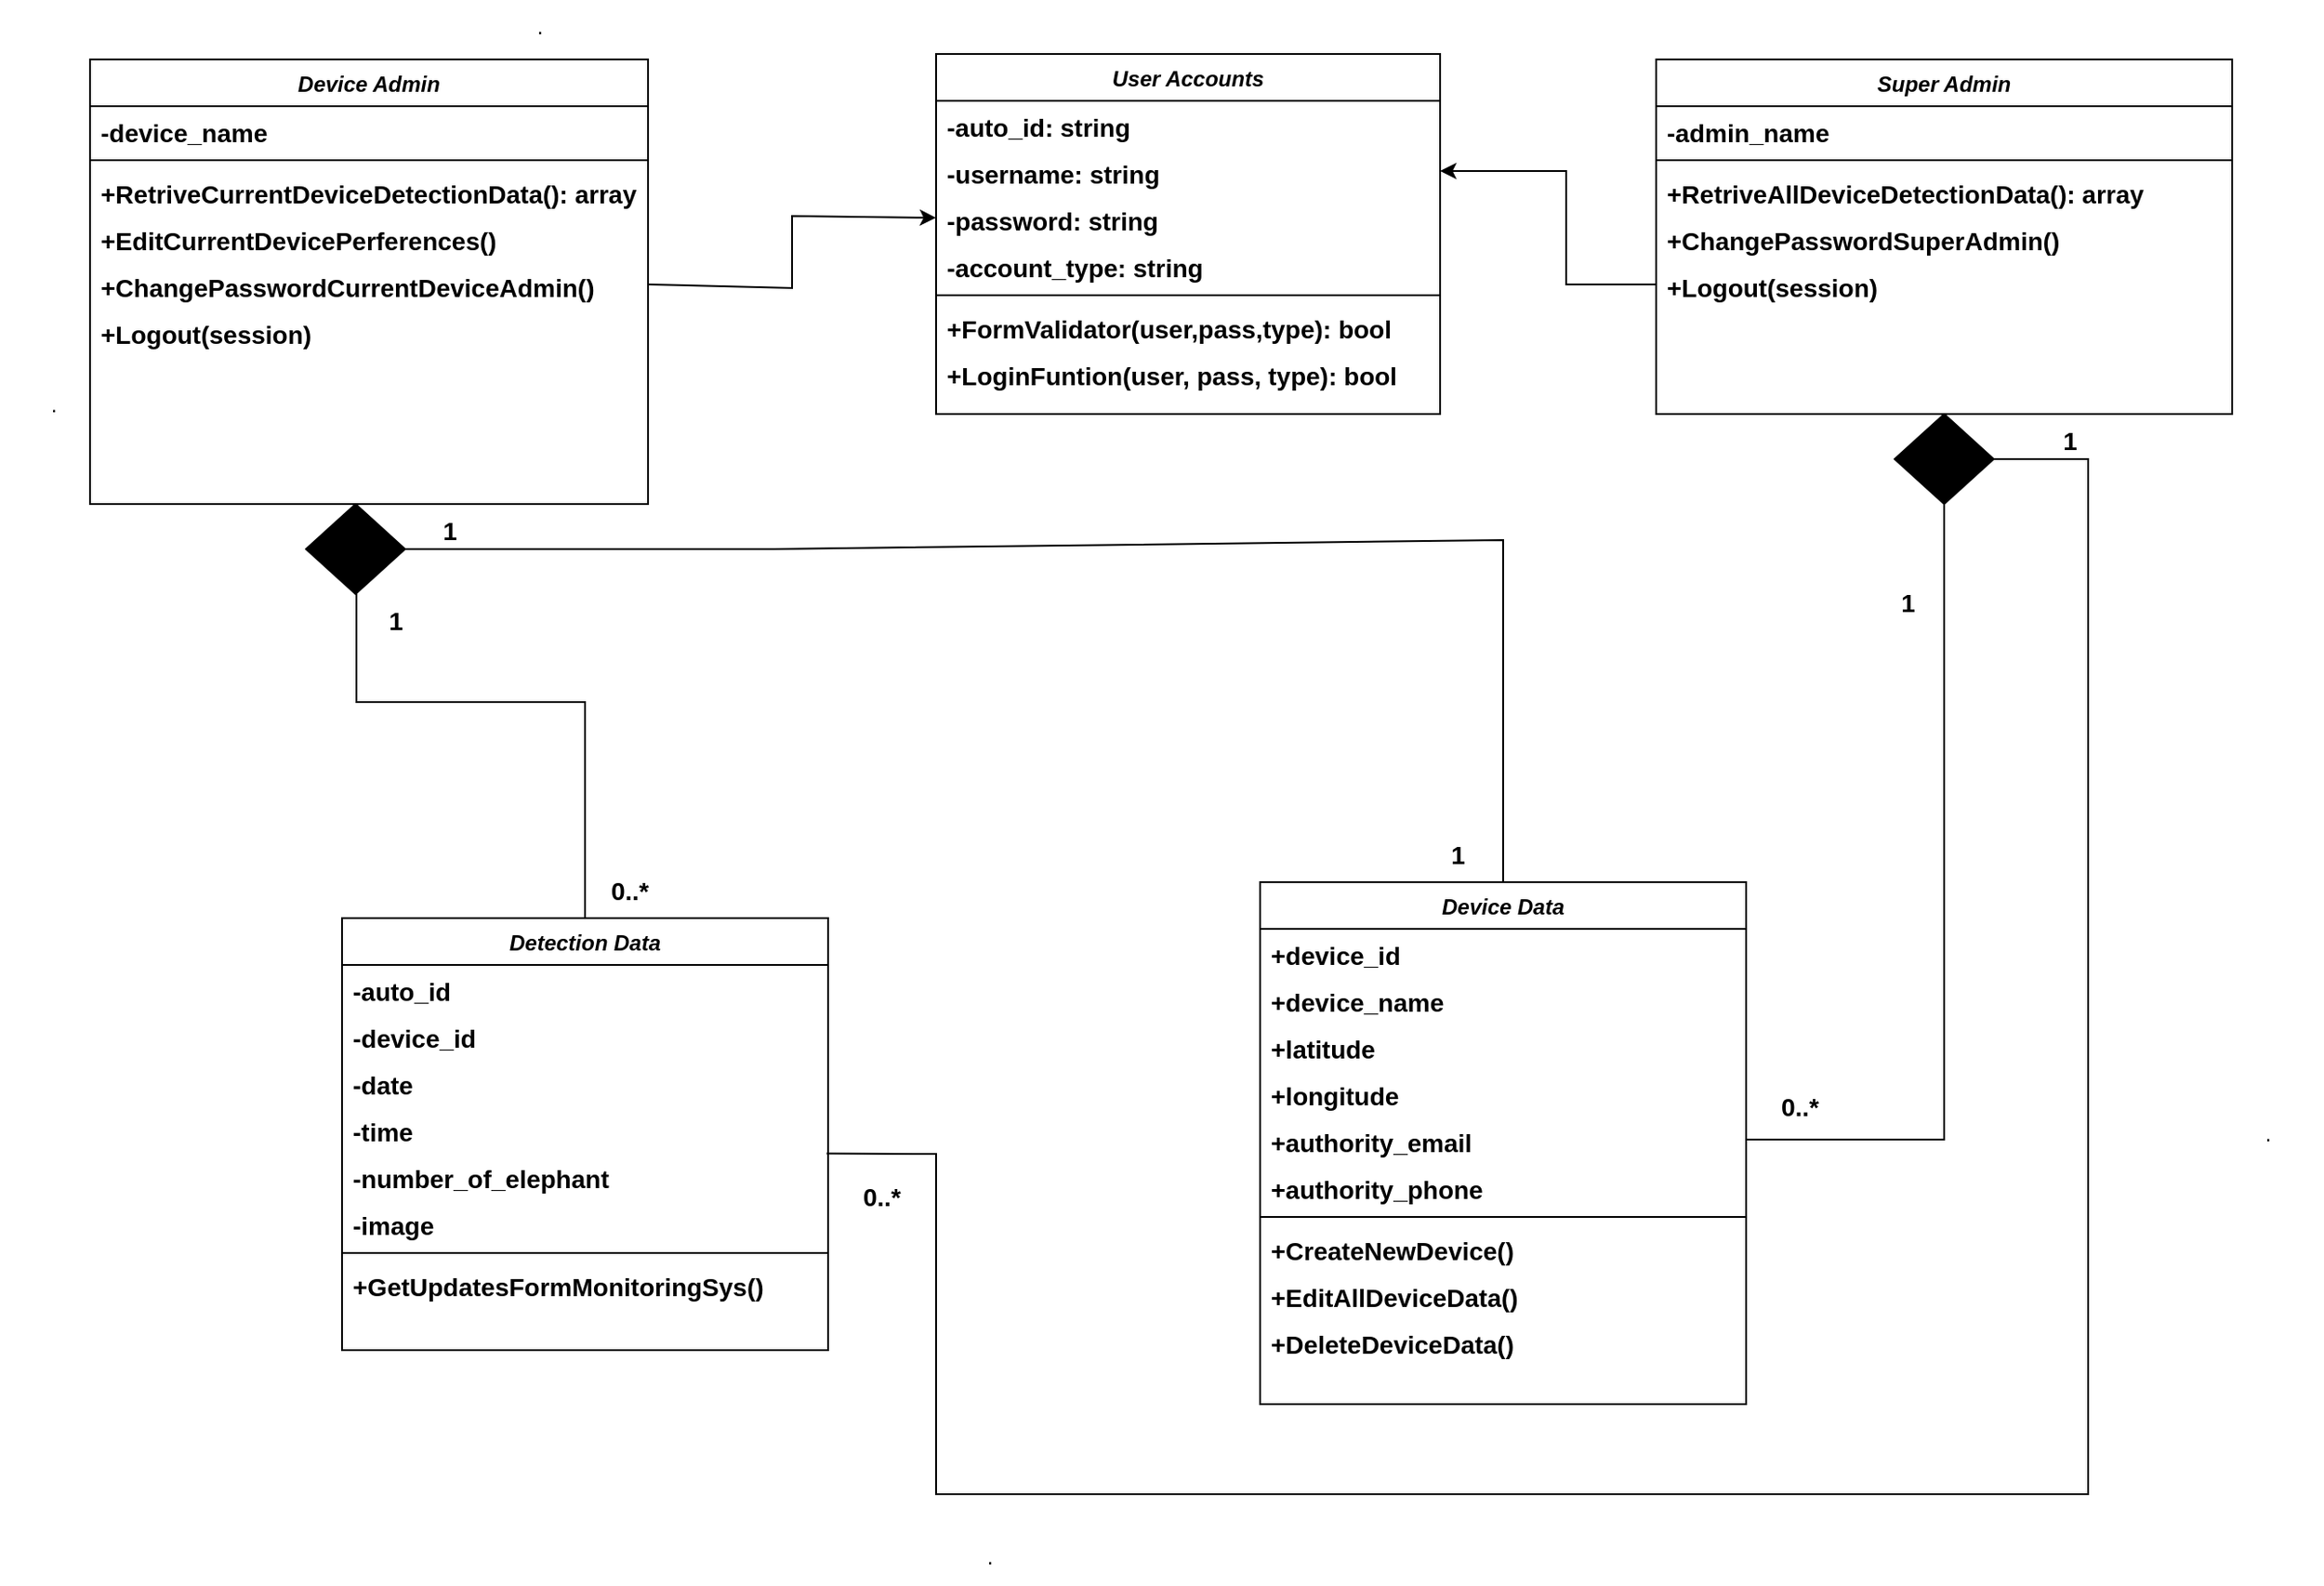 <mxfile version="21.1.7" type="device">
  <diagram id="C5RBs43oDa-KdzZeNtuy" name="Page-1">
    <mxGraphModel dx="2547" dy="851" grid="1" gridSize="10" guides="1" tooltips="1" connect="1" arrows="1" fold="1" page="1" pageScale="1" pageWidth="827" pageHeight="1169" math="0" shadow="0">
      <root>
        <mxCell id="WIyWlLk6GJQsqaUBKTNV-0" />
        <mxCell id="WIyWlLk6GJQsqaUBKTNV-1" parent="WIyWlLk6GJQsqaUBKTNV-0" />
        <mxCell id="zkfFHV4jXpPFQw0GAbJ--0" value="User Accounts" style="swimlane;fontStyle=3;align=center;verticalAlign=top;childLayout=stackLayout;horizontal=1;startSize=26;horizontalStack=0;resizeParent=1;resizeLast=0;collapsible=1;marginBottom=0;rounded=0;shadow=0;strokeWidth=1;" parent="WIyWlLk6GJQsqaUBKTNV-1" vertex="1">
          <mxGeometry x="200" y="120" width="280" height="200" as="geometry">
            <mxRectangle x="230" y="140" width="160" height="26" as="alternateBounds" />
          </mxGeometry>
        </mxCell>
        <mxCell id="zkfFHV4jXpPFQw0GAbJ--1" value="-auto_id: string" style="text;align=left;verticalAlign=top;spacingLeft=4;spacingRight=4;overflow=hidden;rotatable=0;points=[[0,0.5],[1,0.5]];portConstraint=eastwest;fontSize=14;fontStyle=1" parent="zkfFHV4jXpPFQw0GAbJ--0" vertex="1">
          <mxGeometry y="26" width="280" height="26" as="geometry" />
        </mxCell>
        <mxCell id="0xTA4hQI_UDVPyJI7vCg-20" value="-username: string" style="text;align=left;verticalAlign=top;spacingLeft=4;spacingRight=4;overflow=hidden;rotatable=0;points=[[0,0.5],[1,0.5]];portConstraint=eastwest;fontSize=14;fontStyle=1" vertex="1" parent="zkfFHV4jXpPFQw0GAbJ--0">
          <mxGeometry y="52" width="280" height="26" as="geometry" />
        </mxCell>
        <mxCell id="zkfFHV4jXpPFQw0GAbJ--2" value="-password: string" style="text;align=left;verticalAlign=top;spacingLeft=4;spacingRight=4;overflow=hidden;rotatable=0;points=[[0,0.5],[1,0.5]];portConstraint=eastwest;rounded=0;shadow=0;html=0;fontStyle=1;fontSize=14;" parent="zkfFHV4jXpPFQw0GAbJ--0" vertex="1">
          <mxGeometry y="78" width="280" height="26" as="geometry" />
        </mxCell>
        <mxCell id="zkfFHV4jXpPFQw0GAbJ--3" value="-account_type: string" style="text;align=left;verticalAlign=top;spacingLeft=4;spacingRight=4;overflow=hidden;rotatable=0;points=[[0,0.5],[1,0.5]];portConstraint=eastwest;rounded=0;shadow=0;html=0;fontSize=14;fontStyle=1" parent="zkfFHV4jXpPFQw0GAbJ--0" vertex="1">
          <mxGeometry y="104" width="280" height="26" as="geometry" />
        </mxCell>
        <mxCell id="zkfFHV4jXpPFQw0GAbJ--4" value="" style="line;html=1;strokeWidth=1;align=left;verticalAlign=middle;spacingTop=-1;spacingLeft=3;spacingRight=3;rotatable=0;labelPosition=right;points=[];portConstraint=eastwest;" parent="zkfFHV4jXpPFQw0GAbJ--0" vertex="1">
          <mxGeometry y="130" width="280" height="8" as="geometry" />
        </mxCell>
        <mxCell id="0xTA4hQI_UDVPyJI7vCg-0" value="+FormValidator(user,pass,type): bool" style="text;align=left;verticalAlign=top;spacingLeft=4;spacingRight=4;overflow=hidden;rotatable=0;points=[[0,0.5],[1,0.5]];portConstraint=eastwest;fontSize=14;fontStyle=1" vertex="1" parent="zkfFHV4jXpPFQw0GAbJ--0">
          <mxGeometry y="138" width="280" height="26" as="geometry" />
        </mxCell>
        <mxCell id="zkfFHV4jXpPFQw0GAbJ--5" value="+LoginFuntion(user, pass, type): bool" style="text;align=left;verticalAlign=top;spacingLeft=4;spacingRight=4;overflow=hidden;rotatable=0;points=[[0,0.5],[1,0.5]];portConstraint=eastwest;fontSize=14;fontStyle=1" parent="zkfFHV4jXpPFQw0GAbJ--0" vertex="1">
          <mxGeometry y="164" width="280" height="26" as="geometry" />
        </mxCell>
        <mxCell id="0xTA4hQI_UDVPyJI7vCg-2" value="Super Admin" style="swimlane;fontStyle=3;align=center;verticalAlign=top;childLayout=stackLayout;horizontal=1;startSize=26;horizontalStack=0;resizeParent=1;resizeLast=0;collapsible=1;marginBottom=0;rounded=0;shadow=0;strokeWidth=1;" vertex="1" parent="WIyWlLk6GJQsqaUBKTNV-1">
          <mxGeometry x="600" y="123" width="320" height="197" as="geometry">
            <mxRectangle x="230" y="140" width="160" height="26" as="alternateBounds" />
          </mxGeometry>
        </mxCell>
        <mxCell id="0xTA4hQI_UDVPyJI7vCg-3" value="-admin_name" style="text;align=left;verticalAlign=top;spacingLeft=4;spacingRight=4;overflow=hidden;rotatable=0;points=[[0,0.5],[1,0.5]];portConstraint=eastwest;fontSize=14;fontStyle=1" vertex="1" parent="0xTA4hQI_UDVPyJI7vCg-2">
          <mxGeometry y="26" width="320" height="26" as="geometry" />
        </mxCell>
        <mxCell id="0xTA4hQI_UDVPyJI7vCg-6" value="" style="line;html=1;strokeWidth=1;align=left;verticalAlign=middle;spacingTop=-1;spacingLeft=3;spacingRight=3;rotatable=0;labelPosition=right;points=[];portConstraint=eastwest;" vertex="1" parent="0xTA4hQI_UDVPyJI7vCg-2">
          <mxGeometry y="52" width="320" height="8" as="geometry" />
        </mxCell>
        <mxCell id="0xTA4hQI_UDVPyJI7vCg-74" value="+RetriveAllDeviceDetectionData(): array" style="text;align=left;verticalAlign=top;spacingLeft=4;spacingRight=4;overflow=hidden;rotatable=0;points=[[0,0.5],[1,0.5]];portConstraint=eastwest;fontSize=14;fontStyle=1" vertex="1" parent="0xTA4hQI_UDVPyJI7vCg-2">
          <mxGeometry y="60" width="320" height="26" as="geometry" />
        </mxCell>
        <mxCell id="0xTA4hQI_UDVPyJI7vCg-66" value="+ChangePasswordSuperAdmin()" style="text;align=left;verticalAlign=top;spacingLeft=4;spacingRight=4;overflow=hidden;rotatable=0;points=[[0,0.5],[1,0.5]];portConstraint=eastwest;fontSize=14;fontStyle=1" vertex="1" parent="0xTA4hQI_UDVPyJI7vCg-2">
          <mxGeometry y="86" width="320" height="26" as="geometry" />
        </mxCell>
        <mxCell id="0xTA4hQI_UDVPyJI7vCg-9" value="+Logout(session)" style="text;align=left;verticalAlign=top;spacingLeft=4;spacingRight=4;overflow=hidden;rotatable=0;points=[[0,0.5],[1,0.5]];portConstraint=eastwest;fontSize=14;fontStyle=1" vertex="1" parent="0xTA4hQI_UDVPyJI7vCg-2">
          <mxGeometry y="112" width="320" height="26" as="geometry" />
        </mxCell>
        <mxCell id="0xTA4hQI_UDVPyJI7vCg-10" value="Device Data" style="swimlane;fontStyle=3;align=center;verticalAlign=top;childLayout=stackLayout;horizontal=1;startSize=26;horizontalStack=0;resizeParent=1;resizeLast=0;collapsible=1;marginBottom=0;rounded=0;shadow=0;strokeWidth=1;" vertex="1" parent="WIyWlLk6GJQsqaUBKTNV-1">
          <mxGeometry x="380" y="580" width="270" height="290" as="geometry">
            <mxRectangle x="230" y="140" width="160" height="26" as="alternateBounds" />
          </mxGeometry>
        </mxCell>
        <mxCell id="0xTA4hQI_UDVPyJI7vCg-46" value="+device_id" style="text;align=left;verticalAlign=top;spacingLeft=4;spacingRight=4;overflow=hidden;rotatable=0;points=[[0,0.5],[1,0.5]];portConstraint=eastwest;fontSize=14;fontStyle=1" vertex="1" parent="0xTA4hQI_UDVPyJI7vCg-10">
          <mxGeometry y="26" width="270" height="26" as="geometry" />
        </mxCell>
        <mxCell id="0xTA4hQI_UDVPyJI7vCg-12" value="+device_name" style="text;align=left;verticalAlign=top;spacingLeft=4;spacingRight=4;overflow=hidden;rotatable=0;points=[[0,0.5],[1,0.5]];portConstraint=eastwest;rounded=0;shadow=0;html=0;fontStyle=1;fontSize=14;" vertex="1" parent="0xTA4hQI_UDVPyJI7vCg-10">
          <mxGeometry y="52" width="270" height="26" as="geometry" />
        </mxCell>
        <mxCell id="0xTA4hQI_UDVPyJI7vCg-13" value="+latitude" style="text;align=left;verticalAlign=top;spacingLeft=4;spacingRight=4;overflow=hidden;rotatable=0;points=[[0,0.5],[1,0.5]];portConstraint=eastwest;rounded=0;shadow=0;html=0;fontSize=14;fontStyle=1" vertex="1" parent="0xTA4hQI_UDVPyJI7vCg-10">
          <mxGeometry y="78" width="270" height="26" as="geometry" />
        </mxCell>
        <mxCell id="0xTA4hQI_UDVPyJI7vCg-22" value="+longitude" style="text;align=left;verticalAlign=top;spacingLeft=4;spacingRight=4;overflow=hidden;rotatable=0;points=[[0,0.5],[1,0.5]];portConstraint=eastwest;rounded=0;shadow=0;html=0;fontSize=14;fontStyle=1" vertex="1" parent="0xTA4hQI_UDVPyJI7vCg-10">
          <mxGeometry y="104" width="270" height="26" as="geometry" />
        </mxCell>
        <mxCell id="0xTA4hQI_UDVPyJI7vCg-23" value="+authority_email" style="text;align=left;verticalAlign=top;spacingLeft=4;spacingRight=4;overflow=hidden;rotatable=0;points=[[0,0.5],[1,0.5]];portConstraint=eastwest;rounded=0;shadow=0;html=0;fontSize=14;fontStyle=1" vertex="1" parent="0xTA4hQI_UDVPyJI7vCg-10">
          <mxGeometry y="130" width="270" height="26" as="geometry" />
        </mxCell>
        <mxCell id="0xTA4hQI_UDVPyJI7vCg-21" value="+authority_phone" style="text;align=left;verticalAlign=top;spacingLeft=4;spacingRight=4;overflow=hidden;rotatable=0;points=[[0,0.5],[1,0.5]];portConstraint=eastwest;rounded=0;shadow=0;html=0;fontSize=14;fontStyle=1" vertex="1" parent="0xTA4hQI_UDVPyJI7vCg-10">
          <mxGeometry y="156" width="270" height="26" as="geometry" />
        </mxCell>
        <mxCell id="0xTA4hQI_UDVPyJI7vCg-14" value="" style="line;html=1;strokeWidth=1;align=left;verticalAlign=middle;spacingTop=-1;spacingLeft=3;spacingRight=3;rotatable=0;labelPosition=right;points=[];portConstraint=eastwest;" vertex="1" parent="0xTA4hQI_UDVPyJI7vCg-10">
          <mxGeometry y="182" width="270" height="8" as="geometry" />
        </mxCell>
        <mxCell id="0xTA4hQI_UDVPyJI7vCg-7" value="+CreateNewDevice()" style="text;align=left;verticalAlign=top;spacingLeft=4;spacingRight=4;overflow=hidden;rotatable=0;points=[[0,0.5],[1,0.5]];portConstraint=eastwest;fontSize=14;fontStyle=1" vertex="1" parent="0xTA4hQI_UDVPyJI7vCg-10">
          <mxGeometry y="190" width="270" height="26" as="geometry" />
        </mxCell>
        <mxCell id="0xTA4hQI_UDVPyJI7vCg-8" value="+EditAllDeviceData()&#xa;" style="text;align=left;verticalAlign=top;spacingLeft=4;spacingRight=4;overflow=hidden;rotatable=0;points=[[0,0.5],[1,0.5]];portConstraint=eastwest;fontSize=14;fontStyle=1" vertex="1" parent="0xTA4hQI_UDVPyJI7vCg-10">
          <mxGeometry y="216" width="270" height="26" as="geometry" />
        </mxCell>
        <mxCell id="0xTA4hQI_UDVPyJI7vCg-73" value="+DeleteDeviceData()" style="text;align=left;verticalAlign=top;spacingLeft=4;spacingRight=4;overflow=hidden;rotatable=0;points=[[0,0.5],[1,0.5]];portConstraint=eastwest;fontSize=14;fontStyle=1" vertex="1" parent="0xTA4hQI_UDVPyJI7vCg-10">
          <mxGeometry y="242" width="270" height="26" as="geometry" />
        </mxCell>
        <mxCell id="0xTA4hQI_UDVPyJI7vCg-24" value="Detection Data" style="swimlane;fontStyle=3;align=center;verticalAlign=top;childLayout=stackLayout;horizontal=1;startSize=26;horizontalStack=0;resizeParent=1;resizeLast=0;collapsible=1;marginBottom=0;rounded=0;shadow=0;strokeWidth=1;" vertex="1" parent="WIyWlLk6GJQsqaUBKTNV-1">
          <mxGeometry x="-130" y="600" width="270" height="240" as="geometry">
            <mxRectangle x="230" y="140" width="160" height="26" as="alternateBounds" />
          </mxGeometry>
        </mxCell>
        <mxCell id="0xTA4hQI_UDVPyJI7vCg-25" value="-auto_id" style="text;align=left;verticalAlign=top;spacingLeft=4;spacingRight=4;overflow=hidden;rotatable=0;points=[[0,0.5],[1,0.5]];portConstraint=eastwest;fontSize=14;fontStyle=1" vertex="1" parent="0xTA4hQI_UDVPyJI7vCg-24">
          <mxGeometry y="26" width="270" height="26" as="geometry" />
        </mxCell>
        <mxCell id="0xTA4hQI_UDVPyJI7vCg-26" value="-device_id" style="text;align=left;verticalAlign=top;spacingLeft=4;spacingRight=4;overflow=hidden;rotatable=0;points=[[0,0.5],[1,0.5]];portConstraint=eastwest;rounded=0;shadow=0;html=0;fontStyle=1;fontSize=14;" vertex="1" parent="0xTA4hQI_UDVPyJI7vCg-24">
          <mxGeometry y="52" width="270" height="26" as="geometry" />
        </mxCell>
        <mxCell id="0xTA4hQI_UDVPyJI7vCg-27" value="-date" style="text;align=left;verticalAlign=top;spacingLeft=4;spacingRight=4;overflow=hidden;rotatable=0;points=[[0,0.5],[1,0.5]];portConstraint=eastwest;rounded=0;shadow=0;html=0;fontSize=14;fontStyle=1" vertex="1" parent="0xTA4hQI_UDVPyJI7vCg-24">
          <mxGeometry y="78" width="270" height="26" as="geometry" />
        </mxCell>
        <mxCell id="0xTA4hQI_UDVPyJI7vCg-28" value="-time" style="text;align=left;verticalAlign=top;spacingLeft=4;spacingRight=4;overflow=hidden;rotatable=0;points=[[0,0.5],[1,0.5]];portConstraint=eastwest;rounded=0;shadow=0;html=0;fontSize=14;fontStyle=1" vertex="1" parent="0xTA4hQI_UDVPyJI7vCg-24">
          <mxGeometry y="104" width="270" height="26" as="geometry" />
        </mxCell>
        <mxCell id="0xTA4hQI_UDVPyJI7vCg-29" value="-number_of_elephant" style="text;align=left;verticalAlign=top;spacingLeft=4;spacingRight=4;overflow=hidden;rotatable=0;points=[[0,0.5],[1,0.5]];portConstraint=eastwest;rounded=0;shadow=0;html=0;fontSize=14;fontStyle=1" vertex="1" parent="0xTA4hQI_UDVPyJI7vCg-24">
          <mxGeometry y="130" width="270" height="26" as="geometry" />
        </mxCell>
        <mxCell id="0xTA4hQI_UDVPyJI7vCg-30" value="-image" style="text;align=left;verticalAlign=top;spacingLeft=4;spacingRight=4;overflow=hidden;rotatable=0;points=[[0,0.5],[1,0.5]];portConstraint=eastwest;rounded=0;shadow=0;html=0;fontSize=14;fontStyle=1" vertex="1" parent="0xTA4hQI_UDVPyJI7vCg-24">
          <mxGeometry y="156" width="270" height="26" as="geometry" />
        </mxCell>
        <mxCell id="0xTA4hQI_UDVPyJI7vCg-31" value="" style="line;html=1;strokeWidth=1;align=left;verticalAlign=middle;spacingTop=-1;spacingLeft=3;spacingRight=3;rotatable=0;labelPosition=right;points=[];portConstraint=eastwest;" vertex="1" parent="0xTA4hQI_UDVPyJI7vCg-24">
          <mxGeometry y="182" width="270" height="8" as="geometry" />
        </mxCell>
        <mxCell id="0xTA4hQI_UDVPyJI7vCg-63" value="+GetUpdatesFormMonitoringSys()" style="text;align=left;verticalAlign=top;spacingLeft=4;spacingRight=4;overflow=hidden;rotatable=0;points=[[0,0.5],[1,0.5]];portConstraint=eastwest;fontSize=14;fontStyle=1" vertex="1" parent="0xTA4hQI_UDVPyJI7vCg-24">
          <mxGeometry y="190" width="270" height="26" as="geometry" />
        </mxCell>
        <mxCell id="0xTA4hQI_UDVPyJI7vCg-47" value="Device Admin" style="swimlane;fontStyle=3;align=center;verticalAlign=top;childLayout=stackLayout;horizontal=1;startSize=26;horizontalStack=0;resizeParent=1;resizeLast=0;collapsible=1;marginBottom=0;rounded=0;shadow=0;strokeWidth=1;" vertex="1" parent="WIyWlLk6GJQsqaUBKTNV-1">
          <mxGeometry x="-270" y="123" width="310" height="247" as="geometry">
            <mxRectangle x="230" y="140" width="160" height="26" as="alternateBounds" />
          </mxGeometry>
        </mxCell>
        <mxCell id="0xTA4hQI_UDVPyJI7vCg-49" value="-device_name" style="text;align=left;verticalAlign=top;spacingLeft=4;spacingRight=4;overflow=hidden;rotatable=0;points=[[0,0.5],[1,0.5]];portConstraint=eastwest;rounded=0;shadow=0;html=0;fontStyle=1;fontSize=14;" vertex="1" parent="0xTA4hQI_UDVPyJI7vCg-47">
          <mxGeometry y="26" width="310" height="26" as="geometry" />
        </mxCell>
        <mxCell id="0xTA4hQI_UDVPyJI7vCg-54" value="" style="line;html=1;strokeWidth=1;align=left;verticalAlign=middle;spacingTop=-1;spacingLeft=3;spacingRight=3;rotatable=0;labelPosition=right;points=[];portConstraint=eastwest;" vertex="1" parent="0xTA4hQI_UDVPyJI7vCg-47">
          <mxGeometry y="52" width="310" height="8" as="geometry" />
        </mxCell>
        <mxCell id="0xTA4hQI_UDVPyJI7vCg-55" value="+RetriveCurrentDeviceDetectionData(): array" style="text;align=left;verticalAlign=top;spacingLeft=4;spacingRight=4;overflow=hidden;rotatable=0;points=[[0,0.5],[1,0.5]];portConstraint=eastwest;fontSize=14;fontStyle=1" vertex="1" parent="0xTA4hQI_UDVPyJI7vCg-47">
          <mxGeometry y="60" width="310" height="26" as="geometry" />
        </mxCell>
        <mxCell id="0xTA4hQI_UDVPyJI7vCg-56" value="+EditCurrentDevicePerferences()" style="text;align=left;verticalAlign=top;spacingLeft=4;spacingRight=4;overflow=hidden;rotatable=0;points=[[0,0.5],[1,0.5]];portConstraint=eastwest;fontSize=14;fontStyle=1" vertex="1" parent="0xTA4hQI_UDVPyJI7vCg-47">
          <mxGeometry y="86" width="310" height="26" as="geometry" />
        </mxCell>
        <mxCell id="0xTA4hQI_UDVPyJI7vCg-67" value="+ChangePasswordCurrentDeviceAdmin()" style="text;align=left;verticalAlign=top;spacingLeft=4;spacingRight=4;overflow=hidden;rotatable=0;points=[[0,0.5],[1,0.5]];portConstraint=eastwest;fontSize=14;fontStyle=1" vertex="1" parent="0xTA4hQI_UDVPyJI7vCg-47">
          <mxGeometry y="112" width="310" height="26" as="geometry" />
        </mxCell>
        <mxCell id="0xTA4hQI_UDVPyJI7vCg-57" value="+Logout(session)" style="text;align=left;verticalAlign=top;spacingLeft=4;spacingRight=4;overflow=hidden;rotatable=0;points=[[0,0.5],[1,0.5]];portConstraint=eastwest;fontSize=14;fontStyle=1" vertex="1" parent="0xTA4hQI_UDVPyJI7vCg-47">
          <mxGeometry y="138" width="310" height="26" as="geometry" />
        </mxCell>
        <mxCell id="0xTA4hQI_UDVPyJI7vCg-59" value="" style="rhombus;whiteSpace=wrap;html=1;fillColor=#000000;" vertex="1" parent="WIyWlLk6GJQsqaUBKTNV-1">
          <mxGeometry x="-150" y="370" width="55" height="50" as="geometry" />
        </mxCell>
        <mxCell id="0xTA4hQI_UDVPyJI7vCg-62" value="" style="endArrow=none;html=1;rounded=0;entryX=0.5;entryY=1;entryDx=0;entryDy=0;exitX=0.5;exitY=0;exitDx=0;exitDy=0;" edge="1" parent="WIyWlLk6GJQsqaUBKTNV-1" source="0xTA4hQI_UDVPyJI7vCg-24" target="0xTA4hQI_UDVPyJI7vCg-59">
          <mxGeometry width="50" height="50" relative="1" as="geometry">
            <mxPoint x="-150" y="510" as="sourcePoint" />
            <mxPoint x="-100" y="460" as="targetPoint" />
            <Array as="points">
              <mxPoint x="5" y="480" />
              <mxPoint x="-122" y="480" />
              <mxPoint x="-122" y="400" />
            </Array>
          </mxGeometry>
        </mxCell>
        <mxCell id="0xTA4hQI_UDVPyJI7vCg-65" value="" style="endArrow=none;html=1;rounded=0;entryX=0.5;entryY=0;entryDx=0;entryDy=0;exitX=1;exitY=0.5;exitDx=0;exitDy=0;" edge="1" parent="WIyWlLk6GJQsqaUBKTNV-1" source="0xTA4hQI_UDVPyJI7vCg-59" target="0xTA4hQI_UDVPyJI7vCg-10">
          <mxGeometry width="50" height="50" relative="1" as="geometry">
            <mxPoint x="360" y="540" as="sourcePoint" />
            <mxPoint x="410" y="490" as="targetPoint" />
            <Array as="points">
              <mxPoint x="110" y="395" />
              <mxPoint x="515" y="390" />
            </Array>
          </mxGeometry>
        </mxCell>
        <mxCell id="0xTA4hQI_UDVPyJI7vCg-69" value="&lt;font style=&quot;font-size: 14px;&quot;&gt;&lt;b&gt;1&lt;/b&gt;&lt;/font&gt;" style="text;html=1;strokeColor=none;fillColor=none;align=center;verticalAlign=middle;whiteSpace=wrap;rounded=0;" vertex="1" parent="WIyWlLk6GJQsqaUBKTNV-1">
          <mxGeometry x="-130" y="420" width="60" height="30" as="geometry" />
        </mxCell>
        <mxCell id="0xTA4hQI_UDVPyJI7vCg-70" value="&lt;font style=&quot;font-size: 14px;&quot;&gt;&lt;b&gt;0..*&lt;/b&gt;&lt;/font&gt;" style="text;html=1;strokeColor=none;fillColor=none;align=center;verticalAlign=middle;whiteSpace=wrap;rounded=0;" vertex="1" parent="WIyWlLk6GJQsqaUBKTNV-1">
          <mxGeometry y="570" width="60" height="30" as="geometry" />
        </mxCell>
        <mxCell id="0xTA4hQI_UDVPyJI7vCg-71" value="" style="rhombus;whiteSpace=wrap;html=1;fillColor=#000000;" vertex="1" parent="WIyWlLk6GJQsqaUBKTNV-1">
          <mxGeometry x="732.5" y="320" width="55" height="50" as="geometry" />
        </mxCell>
        <mxCell id="0xTA4hQI_UDVPyJI7vCg-72" value="" style="endArrow=none;html=1;rounded=0;entryX=0.5;entryY=1;entryDx=0;entryDy=0;exitX=1;exitY=0.5;exitDx=0;exitDy=0;" edge="1" parent="WIyWlLk6GJQsqaUBKTNV-1" source="0xTA4hQI_UDVPyJI7vCg-23" target="0xTA4hQI_UDVPyJI7vCg-71">
          <mxGeometry width="50" height="50" relative="1" as="geometry">
            <mxPoint x="870" y="570" as="sourcePoint" />
            <mxPoint x="920" y="520" as="targetPoint" />
            <Array as="points">
              <mxPoint x="760" y="723" />
            </Array>
          </mxGeometry>
        </mxCell>
        <mxCell id="0xTA4hQI_UDVPyJI7vCg-77" value="" style="endArrow=none;html=1;rounded=0;entryX=1;entryY=0.5;entryDx=0;entryDy=0;exitX=0.997;exitY=0.027;exitDx=0;exitDy=0;exitPerimeter=0;" edge="1" parent="WIyWlLk6GJQsqaUBKTNV-1" source="0xTA4hQI_UDVPyJI7vCg-29" target="0xTA4hQI_UDVPyJI7vCg-71">
          <mxGeometry width="50" height="50" relative="1" as="geometry">
            <mxPoint x="940" y="620" as="sourcePoint" />
            <mxPoint x="990" y="570" as="targetPoint" />
            <Array as="points">
              <mxPoint x="200" y="731" />
              <mxPoint x="200" y="920" />
              <mxPoint x="840" y="920" />
              <mxPoint x="840" y="345" />
            </Array>
          </mxGeometry>
        </mxCell>
        <mxCell id="0xTA4hQI_UDVPyJI7vCg-78" value="" style="endArrow=classic;html=1;rounded=0;entryX=0;entryY=0.5;entryDx=0;entryDy=0;exitX=1;exitY=0.5;exitDx=0;exitDy=0;" edge="1" parent="WIyWlLk6GJQsqaUBKTNV-1" source="0xTA4hQI_UDVPyJI7vCg-67" target="zkfFHV4jXpPFQw0GAbJ--2">
          <mxGeometry width="50" height="50" relative="1" as="geometry">
            <mxPoint x="-370" y="750" as="sourcePoint" />
            <mxPoint x="-320" y="700" as="targetPoint" />
            <Array as="points">
              <mxPoint x="120" y="250" />
              <mxPoint x="120" y="210" />
            </Array>
          </mxGeometry>
        </mxCell>
        <mxCell id="0xTA4hQI_UDVPyJI7vCg-79" value="" style="endArrow=classic;html=1;rounded=0;entryX=1;entryY=0.5;entryDx=0;entryDy=0;exitX=0;exitY=0.5;exitDx=0;exitDy=0;" edge="1" parent="WIyWlLk6GJQsqaUBKTNV-1" source="0xTA4hQI_UDVPyJI7vCg-9" target="0xTA4hQI_UDVPyJI7vCg-20">
          <mxGeometry width="50" height="50" relative="1" as="geometry">
            <mxPoint x="520" y="360" as="sourcePoint" />
            <mxPoint x="570" y="310" as="targetPoint" />
            <Array as="points">
              <mxPoint x="550" y="248" />
              <mxPoint x="550" y="185" />
            </Array>
          </mxGeometry>
        </mxCell>
        <mxCell id="0xTA4hQI_UDVPyJI7vCg-81" value="&lt;font style=&quot;font-size: 14px;&quot;&gt;&lt;b&gt;1&lt;/b&gt;&lt;/font&gt;" style="text;html=1;strokeColor=none;fillColor=none;align=center;verticalAlign=middle;whiteSpace=wrap;rounded=0;" vertex="1" parent="WIyWlLk6GJQsqaUBKTNV-1">
          <mxGeometry x="710" y="410" width="60" height="30" as="geometry" />
        </mxCell>
        <mxCell id="0xTA4hQI_UDVPyJI7vCg-82" value="&lt;font style=&quot;font-size: 14px;&quot;&gt;&lt;b&gt;0..*&lt;/b&gt;&lt;/font&gt;" style="text;html=1;strokeColor=none;fillColor=none;align=center;verticalAlign=middle;whiteSpace=wrap;rounded=0;" vertex="1" parent="WIyWlLk6GJQsqaUBKTNV-1">
          <mxGeometry x="650" y="690" width="60" height="30" as="geometry" />
        </mxCell>
        <mxCell id="0xTA4hQI_UDVPyJI7vCg-83" value="&lt;font style=&quot;font-size: 14px;&quot;&gt;&lt;b&gt;1&lt;/b&gt;&lt;/font&gt;" style="text;html=1;strokeColor=none;fillColor=none;align=center;verticalAlign=middle;whiteSpace=wrap;rounded=0;" vertex="1" parent="WIyWlLk6GJQsqaUBKTNV-1">
          <mxGeometry x="-100" y="370" width="60" height="30" as="geometry" />
        </mxCell>
        <mxCell id="0xTA4hQI_UDVPyJI7vCg-85" value="&lt;font style=&quot;font-size: 14px;&quot;&gt;&lt;b&gt;1&lt;/b&gt;&lt;/font&gt;" style="text;html=1;strokeColor=none;fillColor=none;align=center;verticalAlign=middle;whiteSpace=wrap;rounded=0;" vertex="1" parent="WIyWlLk6GJQsqaUBKTNV-1">
          <mxGeometry x="460" y="550" width="60" height="30" as="geometry" />
        </mxCell>
        <mxCell id="0xTA4hQI_UDVPyJI7vCg-86" value="&lt;font style=&quot;font-size: 14px;&quot;&gt;&lt;b&gt;1&lt;/b&gt;&lt;/font&gt;" style="text;html=1;strokeColor=none;fillColor=none;align=center;verticalAlign=middle;whiteSpace=wrap;rounded=0;" vertex="1" parent="WIyWlLk6GJQsqaUBKTNV-1">
          <mxGeometry x="800" y="320" width="60" height="30" as="geometry" />
        </mxCell>
        <mxCell id="0xTA4hQI_UDVPyJI7vCg-87" value="&lt;font style=&quot;font-size: 14px;&quot;&gt;&lt;b&gt;0..*&lt;/b&gt;&lt;/font&gt;" style="text;html=1;strokeColor=none;fillColor=none;align=center;verticalAlign=middle;whiteSpace=wrap;rounded=0;" vertex="1" parent="WIyWlLk6GJQsqaUBKTNV-1">
          <mxGeometry x="140" y="740" width="60" height="30" as="geometry" />
        </mxCell>
        <mxCell id="0xTA4hQI_UDVPyJI7vCg-88" value="." style="text;html=1;strokeColor=none;fillColor=none;align=center;verticalAlign=middle;whiteSpace=wrap;rounded=0;" vertex="1" parent="WIyWlLk6GJQsqaUBKTNV-1">
          <mxGeometry x="910" y="705" width="60" height="30" as="geometry" />
        </mxCell>
        <mxCell id="0xTA4hQI_UDVPyJI7vCg-90" value="." style="text;html=1;strokeColor=none;fillColor=none;align=center;verticalAlign=middle;whiteSpace=wrap;rounded=0;" vertex="1" parent="WIyWlLk6GJQsqaUBKTNV-1">
          <mxGeometry x="200" y="940" width="60" height="30" as="geometry" />
        </mxCell>
        <mxCell id="0xTA4hQI_UDVPyJI7vCg-91" value="." style="text;html=1;strokeColor=none;fillColor=none;align=center;verticalAlign=middle;whiteSpace=wrap;rounded=0;" vertex="1" parent="WIyWlLk6GJQsqaUBKTNV-1">
          <mxGeometry x="-320" y="300" width="60" height="30" as="geometry" />
        </mxCell>
        <mxCell id="0xTA4hQI_UDVPyJI7vCg-92" value="." style="text;html=1;strokeColor=none;fillColor=none;align=center;verticalAlign=middle;whiteSpace=wrap;rounded=0;" vertex="1" parent="WIyWlLk6GJQsqaUBKTNV-1">
          <mxGeometry x="-50" y="90" width="60" height="30" as="geometry" />
        </mxCell>
      </root>
    </mxGraphModel>
  </diagram>
</mxfile>
